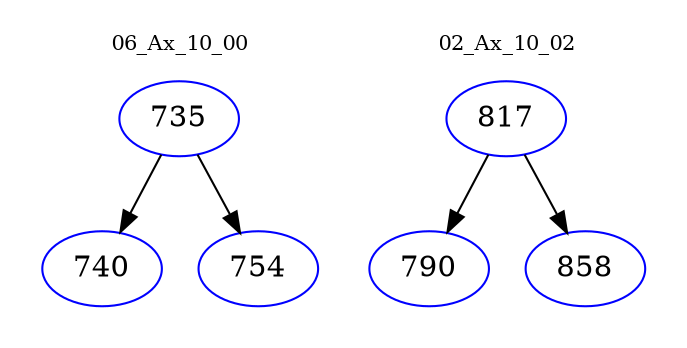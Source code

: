 digraph{
subgraph cluster_0 {
color = white
label = "06_Ax_10_00";
fontsize=10;
T0_735 [label="735", color="blue"]
T0_735 -> T0_740 [color="black"]
T0_740 [label="740", color="blue"]
T0_735 -> T0_754 [color="black"]
T0_754 [label="754", color="blue"]
}
subgraph cluster_1 {
color = white
label = "02_Ax_10_02";
fontsize=10;
T1_817 [label="817", color="blue"]
T1_817 -> T1_790 [color="black"]
T1_790 [label="790", color="blue"]
T1_817 -> T1_858 [color="black"]
T1_858 [label="858", color="blue"]
}
}
